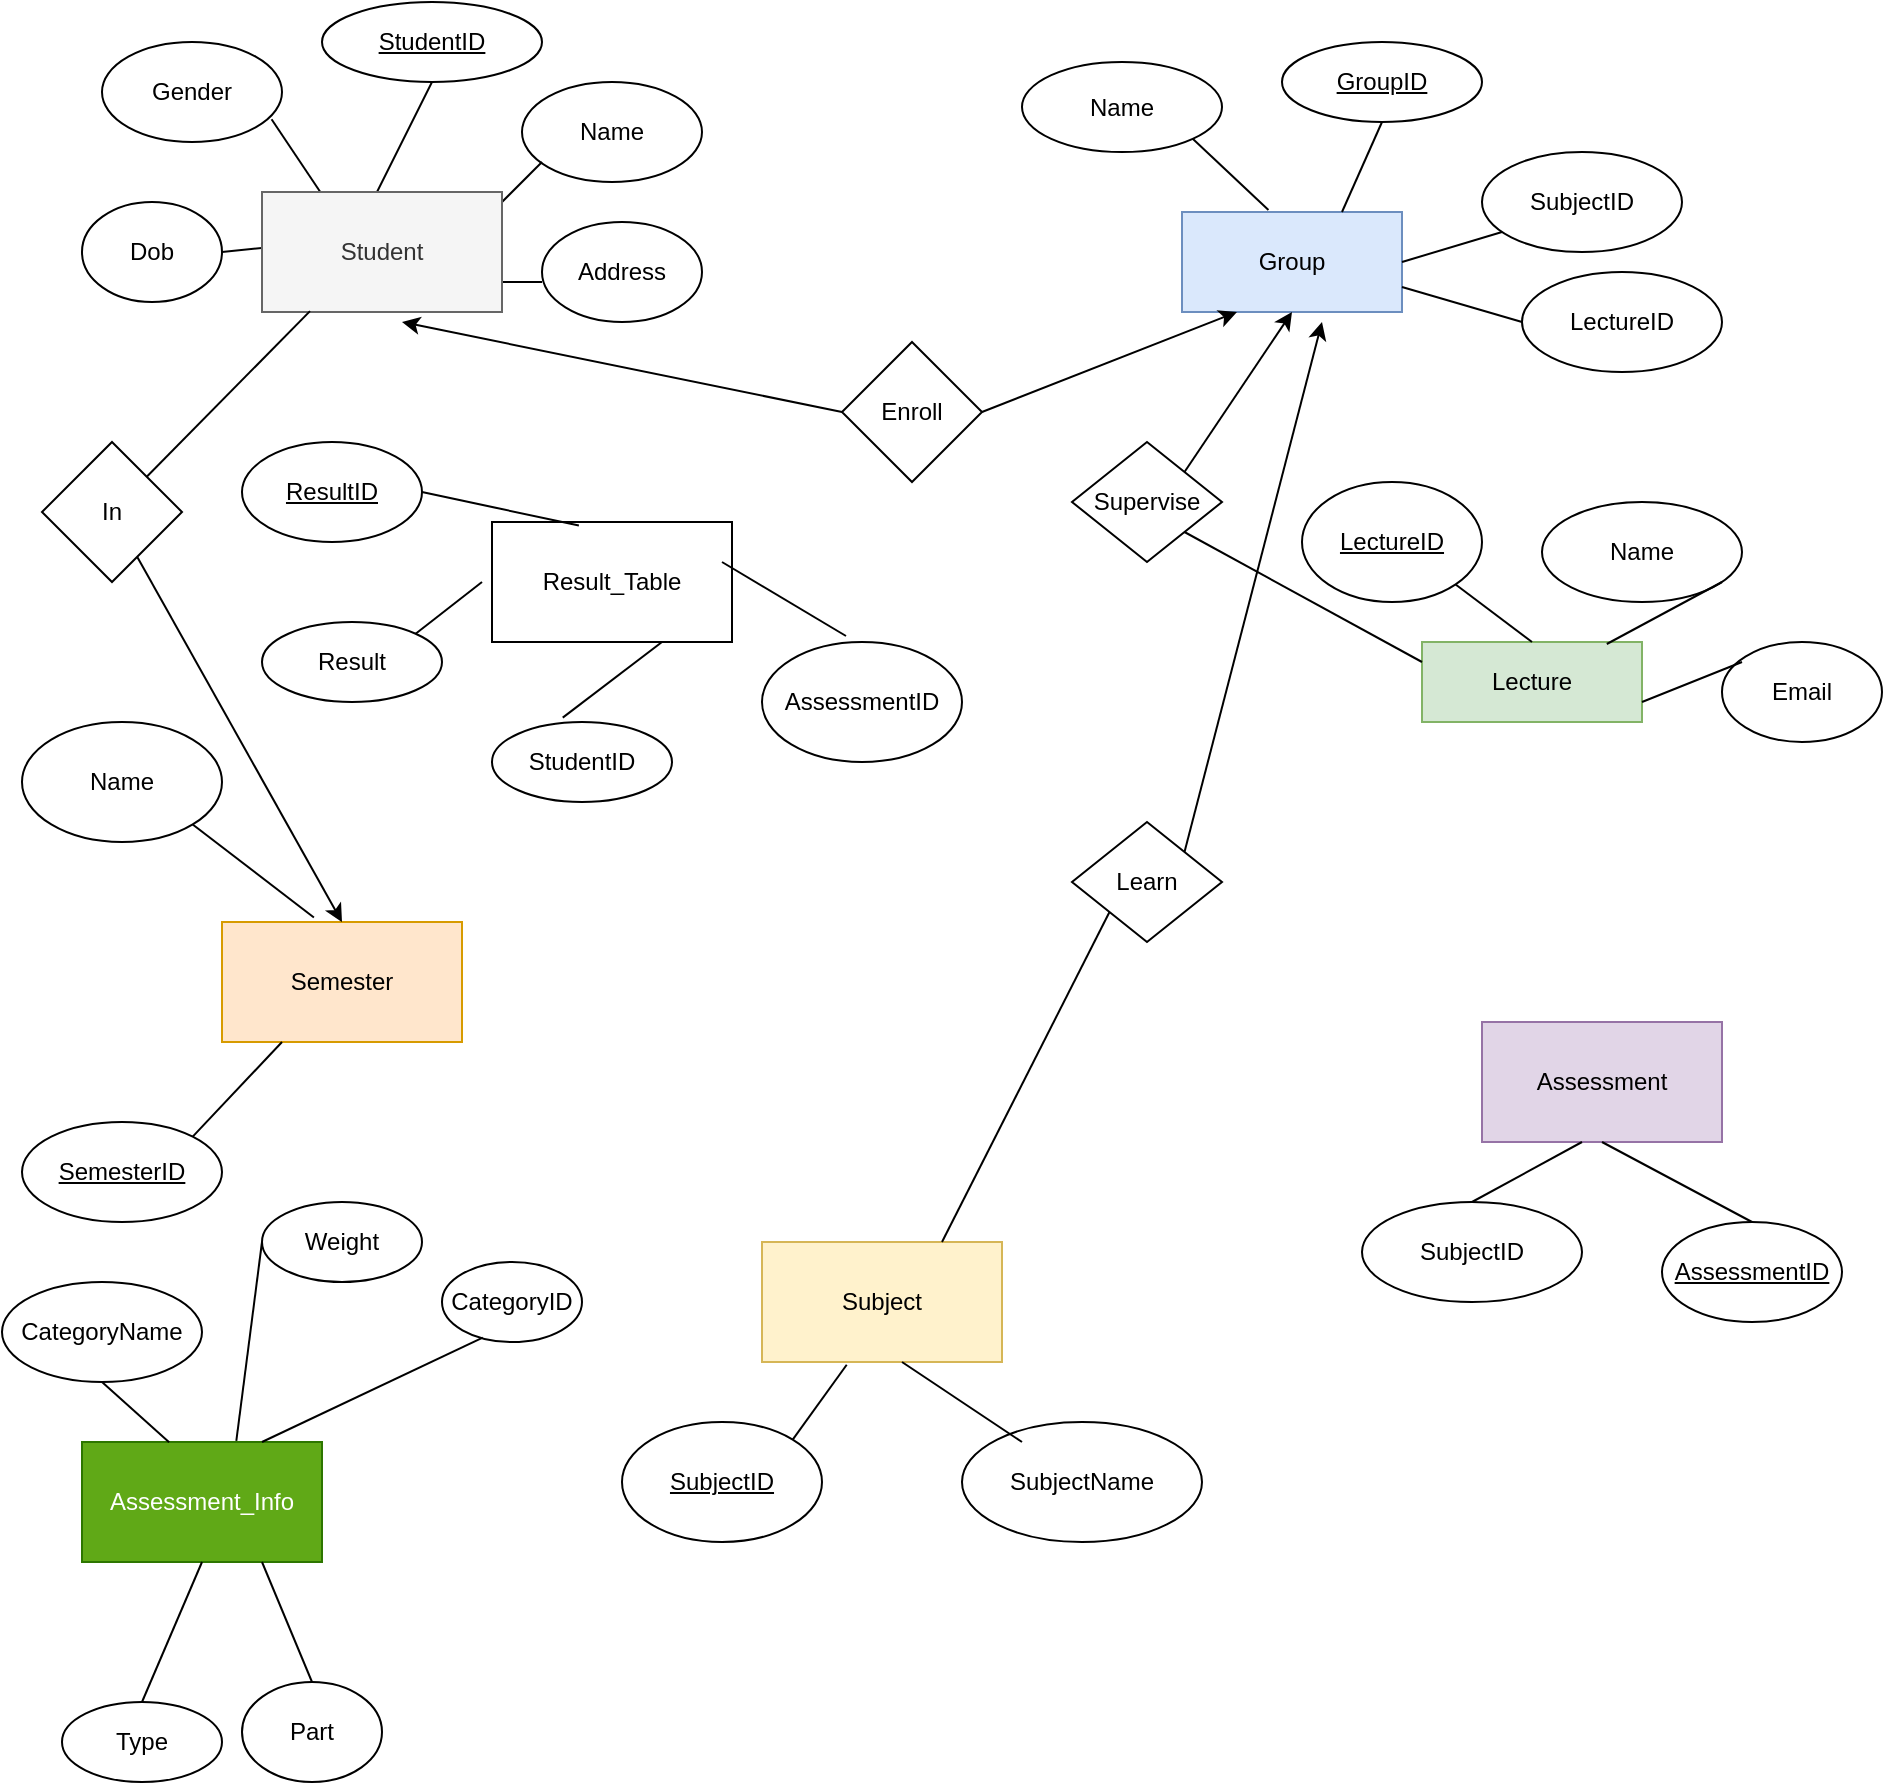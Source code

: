 <mxfile version="20.0.4" type="github">
  <diagram id="R2lEEEUBdFMjLlhIrx00" name="Page-1">
    <mxGraphModel dx="1038" dy="617" grid="1" gridSize="10" guides="1" tooltips="1" connect="1" arrows="1" fold="1" page="1" pageScale="1" pageWidth="1100" pageHeight="1700" math="0" shadow="0" extFonts="Permanent Marker^https://fonts.googleapis.com/css?family=Permanent+Marker">
      <root>
        <mxCell id="0" />
        <mxCell id="1" parent="0" />
        <mxCell id="8Aw5iDRZX28yzJOrs3gT-2" value="&lt;u&gt;StudentID&lt;/u&gt;" style="ellipse;whiteSpace=wrap;html=1;" vertex="1" parent="1">
          <mxGeometry x="160" y="40" width="110" height="40" as="geometry" />
        </mxCell>
        <mxCell id="8Aw5iDRZX28yzJOrs3gT-3" value="Name" style="ellipse;whiteSpace=wrap;html=1;" vertex="1" parent="1">
          <mxGeometry x="260" y="80" width="90" height="50" as="geometry" />
        </mxCell>
        <mxCell id="8Aw5iDRZX28yzJOrs3gT-4" value="Address" style="ellipse;whiteSpace=wrap;html=1;" vertex="1" parent="1">
          <mxGeometry x="270" y="150" width="80" height="50" as="geometry" />
        </mxCell>
        <mxCell id="8Aw5iDRZX28yzJOrs3gT-5" value="Dob" style="ellipse;whiteSpace=wrap;html=1;" vertex="1" parent="1">
          <mxGeometry x="40" y="140" width="70" height="50" as="geometry" />
        </mxCell>
        <mxCell id="8Aw5iDRZX28yzJOrs3gT-6" value="Gender" style="ellipse;whiteSpace=wrap;html=1;" vertex="1" parent="1">
          <mxGeometry x="50" y="60" width="90" height="50" as="geometry" />
        </mxCell>
        <mxCell id="8Aw5iDRZX28yzJOrs3gT-7" value="" style="endArrow=none;html=1;rounded=0;entryX=0.5;entryY=1;entryDx=0;entryDy=0;exitX=0.5;exitY=0;exitDx=0;exitDy=0;" edge="1" parent="1" target="8Aw5iDRZX28yzJOrs3gT-2">
          <mxGeometry width="50" height="50" relative="1" as="geometry">
            <mxPoint x="185" y="140" as="sourcePoint" />
            <mxPoint x="220" y="90" as="targetPoint" />
          </mxGeometry>
        </mxCell>
        <mxCell id="8Aw5iDRZX28yzJOrs3gT-8" value="" style="endArrow=none;html=1;rounded=0;entryX=0.25;entryY=0;entryDx=0;entryDy=0;exitX=0.942;exitY=0.772;exitDx=0;exitDy=0;exitPerimeter=0;" edge="1" parent="1" source="8Aw5iDRZX28yzJOrs3gT-6">
          <mxGeometry width="50" height="50" relative="1" as="geometry">
            <mxPoint x="110" y="130" as="sourcePoint" />
            <mxPoint x="162.5" y="140" as="targetPoint" />
          </mxGeometry>
        </mxCell>
        <mxCell id="8Aw5iDRZX28yzJOrs3gT-9" value="" style="endArrow=none;html=1;rounded=0;" edge="1" parent="1">
          <mxGeometry width="50" height="50" relative="1" as="geometry">
            <mxPoint x="230" y="160" as="sourcePoint" />
            <mxPoint x="270" y="120" as="targetPoint" />
          </mxGeometry>
        </mxCell>
        <mxCell id="8Aw5iDRZX28yzJOrs3gT-10" value="" style="endArrow=none;html=1;rounded=0;exitX=1;exitY=0.5;exitDx=0;exitDy=0;" edge="1" parent="1" source="8Aw5iDRZX28yzJOrs3gT-5">
          <mxGeometry width="50" height="50" relative="1" as="geometry">
            <mxPoint x="110" y="210" as="sourcePoint" />
            <mxPoint x="160" y="160" as="targetPoint" />
          </mxGeometry>
        </mxCell>
        <mxCell id="8Aw5iDRZX28yzJOrs3gT-11" value="" style="endArrow=none;html=1;rounded=0;exitX=1;exitY=0.75;exitDx=0;exitDy=0;" edge="1" parent="1" source="8Aw5iDRZX28yzJOrs3gT-12">
          <mxGeometry width="50" height="50" relative="1" as="geometry">
            <mxPoint x="230" y="207.5" as="sourcePoint" />
            <mxPoint x="270" y="180" as="targetPoint" />
          </mxGeometry>
        </mxCell>
        <mxCell id="8Aw5iDRZX28yzJOrs3gT-12" value="Student" style="rounded=0;whiteSpace=wrap;html=1;fillColor=#f5f5f5;fontColor=#333333;strokeColor=#666666;" vertex="1" parent="1">
          <mxGeometry x="130" y="135" width="120" height="60" as="geometry" />
        </mxCell>
        <mxCell id="8Aw5iDRZX28yzJOrs3gT-13" value="Group" style="rounded=0;whiteSpace=wrap;html=1;fillColor=#dae8fc;strokeColor=#6c8ebf;" vertex="1" parent="1">
          <mxGeometry x="590" y="145" width="110" height="50" as="geometry" />
        </mxCell>
        <mxCell id="8Aw5iDRZX28yzJOrs3gT-14" value="&lt;u&gt;GroupID&lt;/u&gt;" style="ellipse;whiteSpace=wrap;html=1;" vertex="1" parent="1">
          <mxGeometry x="640" y="60" width="100" height="40" as="geometry" />
        </mxCell>
        <mxCell id="8Aw5iDRZX28yzJOrs3gT-15" value="Name" style="ellipse;whiteSpace=wrap;html=1;" vertex="1" parent="1">
          <mxGeometry x="510" y="70" width="100" height="45" as="geometry" />
        </mxCell>
        <mxCell id="8Aw5iDRZX28yzJOrs3gT-16" value="SubjectID" style="ellipse;whiteSpace=wrap;html=1;" vertex="1" parent="1">
          <mxGeometry x="740" y="115" width="100" height="50" as="geometry" />
        </mxCell>
        <mxCell id="8Aw5iDRZX28yzJOrs3gT-17" value="" style="endArrow=none;html=1;rounded=0;entryX=1;entryY=1;entryDx=0;entryDy=0;exitX=0.393;exitY=-0.02;exitDx=0;exitDy=0;exitPerimeter=0;" edge="1" parent="1" source="8Aw5iDRZX28yzJOrs3gT-13" target="8Aw5iDRZX28yzJOrs3gT-15">
          <mxGeometry width="50" height="50" relative="1" as="geometry">
            <mxPoint x="630" y="135" as="sourcePoint" />
            <mxPoint x="640" y="105" as="targetPoint" />
          </mxGeometry>
        </mxCell>
        <mxCell id="8Aw5iDRZX28yzJOrs3gT-18" value="" style="endArrow=none;html=1;rounded=0;entryX=0.5;entryY=1;entryDx=0;entryDy=0;" edge="1" parent="1" target="8Aw5iDRZX28yzJOrs3gT-14">
          <mxGeometry width="50" height="50" relative="1" as="geometry">
            <mxPoint x="670" y="145" as="sourcePoint" />
            <mxPoint x="720" y="95" as="targetPoint" />
          </mxGeometry>
        </mxCell>
        <mxCell id="8Aw5iDRZX28yzJOrs3gT-19" value="" style="endArrow=none;html=1;rounded=0;exitX=1;exitY=0.5;exitDx=0;exitDy=0;" edge="1" parent="1" source="8Aw5iDRZX28yzJOrs3gT-13">
          <mxGeometry width="50" height="50" relative="1" as="geometry">
            <mxPoint x="700" y="205" as="sourcePoint" />
            <mxPoint x="750" y="155" as="targetPoint" />
          </mxGeometry>
        </mxCell>
        <mxCell id="8Aw5iDRZX28yzJOrs3gT-20" value="LectureID" style="ellipse;whiteSpace=wrap;html=1;" vertex="1" parent="1">
          <mxGeometry x="760" y="175" width="100" height="50" as="geometry" />
        </mxCell>
        <mxCell id="8Aw5iDRZX28yzJOrs3gT-21" value="" style="endArrow=none;html=1;rounded=0;exitX=1;exitY=0.75;exitDx=0;exitDy=0;entryX=0;entryY=0.5;entryDx=0;entryDy=0;" edge="1" parent="1" source="8Aw5iDRZX28yzJOrs3gT-13" target="8Aw5iDRZX28yzJOrs3gT-20">
          <mxGeometry width="50" height="50" relative="1" as="geometry">
            <mxPoint x="700" y="235" as="sourcePoint" />
            <mxPoint x="750" y="185" as="targetPoint" />
          </mxGeometry>
        </mxCell>
        <mxCell id="8Aw5iDRZX28yzJOrs3gT-22" value="Lecture" style="rounded=0;whiteSpace=wrap;html=1;fillColor=#d5e8d4;strokeColor=#82b366;" vertex="1" parent="1">
          <mxGeometry x="710" y="360" width="110" height="40" as="geometry" />
        </mxCell>
        <mxCell id="8Aw5iDRZX28yzJOrs3gT-23" value="&lt;u&gt;LectureID&lt;/u&gt;" style="ellipse;whiteSpace=wrap;html=1;" vertex="1" parent="1">
          <mxGeometry x="650" y="280" width="90" height="60" as="geometry" />
        </mxCell>
        <mxCell id="8Aw5iDRZX28yzJOrs3gT-24" value="Name" style="ellipse;whiteSpace=wrap;html=1;" vertex="1" parent="1">
          <mxGeometry x="770" y="290" width="100" height="50" as="geometry" />
        </mxCell>
        <mxCell id="8Aw5iDRZX28yzJOrs3gT-25" value="Email" style="ellipse;whiteSpace=wrap;html=1;" vertex="1" parent="1">
          <mxGeometry x="860" y="360" width="80" height="50" as="geometry" />
        </mxCell>
        <mxCell id="8Aw5iDRZX28yzJOrs3gT-26" value="" style="endArrow=none;html=1;rounded=0;entryX=1;entryY=1;entryDx=0;entryDy=0;exitX=0.5;exitY=0;exitDx=0;exitDy=0;" edge="1" parent="1" source="8Aw5iDRZX28yzJOrs3gT-22" target="8Aw5iDRZX28yzJOrs3gT-23">
          <mxGeometry width="50" height="50" relative="1" as="geometry">
            <mxPoint x="720" y="380" as="sourcePoint" />
            <mxPoint x="770" y="330" as="targetPoint" />
          </mxGeometry>
        </mxCell>
        <mxCell id="8Aw5iDRZX28yzJOrs3gT-27" value="" style="endArrow=none;html=1;rounded=0;exitX=0.84;exitY=0.025;exitDx=0;exitDy=0;exitPerimeter=0;" edge="1" parent="1" source="8Aw5iDRZX28yzJOrs3gT-22">
          <mxGeometry width="50" height="50" relative="1" as="geometry">
            <mxPoint x="810" y="380" as="sourcePoint" />
            <mxPoint x="860" y="330" as="targetPoint" />
          </mxGeometry>
        </mxCell>
        <mxCell id="8Aw5iDRZX28yzJOrs3gT-28" value="" style="endArrow=none;html=1;rounded=0;exitX=1;exitY=0.75;exitDx=0;exitDy=0;" edge="1" parent="1" source="8Aw5iDRZX28yzJOrs3gT-22">
          <mxGeometry width="50" height="50" relative="1" as="geometry">
            <mxPoint x="820" y="420" as="sourcePoint" />
            <mxPoint x="870" y="370" as="targetPoint" />
          </mxGeometry>
        </mxCell>
        <mxCell id="8Aw5iDRZX28yzJOrs3gT-29" value="Semester" style="rounded=0;whiteSpace=wrap;html=1;fillColor=#ffe6cc;strokeColor=#d79b00;" vertex="1" parent="1">
          <mxGeometry x="110" y="500" width="120" height="60" as="geometry" />
        </mxCell>
        <mxCell id="8Aw5iDRZX28yzJOrs3gT-30" value="&lt;u&gt;SemesterID&lt;/u&gt;" style="ellipse;whiteSpace=wrap;html=1;" vertex="1" parent="1">
          <mxGeometry x="10" y="600" width="100" height="50" as="geometry" />
        </mxCell>
        <mxCell id="8Aw5iDRZX28yzJOrs3gT-32" value="Name" style="ellipse;whiteSpace=wrap;html=1;" vertex="1" parent="1">
          <mxGeometry x="10" y="400" width="100" height="60" as="geometry" />
        </mxCell>
        <mxCell id="8Aw5iDRZX28yzJOrs3gT-33" value="" style="endArrow=none;html=1;rounded=0;entryX=1;entryY=1;entryDx=0;entryDy=0;exitX=0.383;exitY=-0.037;exitDx=0;exitDy=0;exitPerimeter=0;" edge="1" parent="1" source="8Aw5iDRZX28yzJOrs3gT-29" target="8Aw5iDRZX28yzJOrs3gT-32">
          <mxGeometry width="50" height="50" relative="1" as="geometry">
            <mxPoint x="140" y="480" as="sourcePoint" />
            <mxPoint x="190" y="430" as="targetPoint" />
          </mxGeometry>
        </mxCell>
        <mxCell id="8Aw5iDRZX28yzJOrs3gT-34" value="" style="endArrow=none;html=1;rounded=0;entryX=1;entryY=0;entryDx=0;entryDy=0;exitX=0.25;exitY=1;exitDx=0;exitDy=0;" edge="1" parent="1" source="8Aw5iDRZX28yzJOrs3gT-29" target="8Aw5iDRZX28yzJOrs3gT-30">
          <mxGeometry width="50" height="50" relative="1" as="geometry">
            <mxPoint x="210" y="460" as="sourcePoint" />
            <mxPoint x="260" y="410" as="targetPoint" />
          </mxGeometry>
        </mxCell>
        <mxCell id="8Aw5iDRZX28yzJOrs3gT-35" value="Subject" style="rounded=0;whiteSpace=wrap;html=1;fillColor=#fff2cc;strokeColor=#d6b656;" vertex="1" parent="1">
          <mxGeometry x="380" y="660" width="120" height="60" as="geometry" />
        </mxCell>
        <mxCell id="8Aw5iDRZX28yzJOrs3gT-36" value="&lt;u&gt;SubjectID&lt;/u&gt;" style="ellipse;whiteSpace=wrap;html=1;" vertex="1" parent="1">
          <mxGeometry x="310" y="750" width="100" height="60" as="geometry" />
        </mxCell>
        <mxCell id="8Aw5iDRZX28yzJOrs3gT-37" value="SubjectName" style="ellipse;whiteSpace=wrap;html=1;" vertex="1" parent="1">
          <mxGeometry x="480" y="750" width="120" height="60" as="geometry" />
        </mxCell>
        <mxCell id="8Aw5iDRZX28yzJOrs3gT-38" value="" style="endArrow=none;html=1;rounded=0;exitX=1;exitY=0;exitDx=0;exitDy=0;entryX=0.353;entryY=1.023;entryDx=0;entryDy=0;entryPerimeter=0;" edge="1" parent="1" source="8Aw5iDRZX28yzJOrs3gT-36" target="8Aw5iDRZX28yzJOrs3gT-35">
          <mxGeometry width="50" height="50" relative="1" as="geometry">
            <mxPoint x="360" y="760" as="sourcePoint" />
            <mxPoint x="410" y="710" as="targetPoint" />
          </mxGeometry>
        </mxCell>
        <mxCell id="8Aw5iDRZX28yzJOrs3gT-39" value="" style="endArrow=none;html=1;rounded=0;exitX=0.25;exitY=0.167;exitDx=0;exitDy=0;exitPerimeter=0;" edge="1" parent="1" source="8Aw5iDRZX28yzJOrs3gT-37">
          <mxGeometry width="50" height="50" relative="1" as="geometry">
            <mxPoint x="470" y="770" as="sourcePoint" />
            <mxPoint x="450" y="720" as="targetPoint" />
          </mxGeometry>
        </mxCell>
        <mxCell id="8Aw5iDRZX28yzJOrs3gT-40" value="Assessment" style="rounded=0;whiteSpace=wrap;html=1;fillColor=#e1d5e7;strokeColor=#9673a6;" vertex="1" parent="1">
          <mxGeometry x="740" y="550" width="120" height="60" as="geometry" />
        </mxCell>
        <mxCell id="8Aw5iDRZX28yzJOrs3gT-41" value="&lt;u&gt;AssessmentID&lt;/u&gt;" style="ellipse;whiteSpace=wrap;html=1;" vertex="1" parent="1">
          <mxGeometry x="830" y="650" width="90" height="50" as="geometry" />
        </mxCell>
        <mxCell id="8Aw5iDRZX28yzJOrs3gT-42" value="" style="endArrow=none;html=1;rounded=0;entryX=0.5;entryY=1;entryDx=0;entryDy=0;exitX=0.5;exitY=0;exitDx=0;exitDy=0;" edge="1" parent="1" source="8Aw5iDRZX28yzJOrs3gT-41" target="8Aw5iDRZX28yzJOrs3gT-40">
          <mxGeometry width="50" height="50" relative="1" as="geometry">
            <mxPoint x="840" y="660" as="sourcePoint" />
            <mxPoint x="890" y="610" as="targetPoint" />
          </mxGeometry>
        </mxCell>
        <mxCell id="8Aw5iDRZX28yzJOrs3gT-43" value="SubjectID" style="ellipse;whiteSpace=wrap;html=1;" vertex="1" parent="1">
          <mxGeometry x="680" y="640" width="110" height="50" as="geometry" />
        </mxCell>
        <mxCell id="8Aw5iDRZX28yzJOrs3gT-44" value="" style="endArrow=none;html=1;rounded=0;exitX=0.5;exitY=0;exitDx=0;exitDy=0;" edge="1" parent="1" source="8Aw5iDRZX28yzJOrs3gT-43">
          <mxGeometry width="50" height="50" relative="1" as="geometry">
            <mxPoint x="740" y="650" as="sourcePoint" />
            <mxPoint x="790" y="610" as="targetPoint" />
          </mxGeometry>
        </mxCell>
        <mxCell id="8Aw5iDRZX28yzJOrs3gT-46" value="Assessment_Info" style="rounded=0;whiteSpace=wrap;html=1;fillColor=#60a917;fontColor=#ffffff;strokeColor=#2D7600;" vertex="1" parent="1">
          <mxGeometry x="40" y="760" width="120" height="60" as="geometry" />
        </mxCell>
        <mxCell id="8Aw5iDRZX28yzJOrs3gT-47" value="CategoryID" style="ellipse;whiteSpace=wrap;html=1;" vertex="1" parent="1">
          <mxGeometry x="220" y="670" width="70" height="40" as="geometry" />
        </mxCell>
        <mxCell id="8Aw5iDRZX28yzJOrs3gT-48" value="Weight" style="ellipse;whiteSpace=wrap;html=1;" vertex="1" parent="1">
          <mxGeometry x="130" y="640" width="80" height="40" as="geometry" />
        </mxCell>
        <mxCell id="8Aw5iDRZX28yzJOrs3gT-49" value="Part" style="ellipse;whiteSpace=wrap;html=1;" vertex="1" parent="1">
          <mxGeometry x="120" y="880" width="70" height="50" as="geometry" />
        </mxCell>
        <mxCell id="8Aw5iDRZX28yzJOrs3gT-50" value="Type" style="ellipse;whiteSpace=wrap;html=1;" vertex="1" parent="1">
          <mxGeometry x="30" y="890" width="80" height="40" as="geometry" />
        </mxCell>
        <mxCell id="8Aw5iDRZX28yzJOrs3gT-51" value="CategoryName" style="ellipse;whiteSpace=wrap;html=1;" vertex="1" parent="1">
          <mxGeometry y="680" width="100" height="50" as="geometry" />
        </mxCell>
        <mxCell id="8Aw5iDRZX28yzJOrs3gT-52" value="" style="endArrow=none;html=1;rounded=0;entryX=0.363;entryY=0.003;entryDx=0;entryDy=0;exitX=0.5;exitY=1;exitDx=0;exitDy=0;entryPerimeter=0;" edge="1" parent="1" source="8Aw5iDRZX28yzJOrs3gT-51" target="8Aw5iDRZX28yzJOrs3gT-46">
          <mxGeometry width="50" height="50" relative="1" as="geometry">
            <mxPoint x="420" y="530" as="sourcePoint" />
            <mxPoint x="450" y="480" as="targetPoint" />
          </mxGeometry>
        </mxCell>
        <mxCell id="8Aw5iDRZX28yzJOrs3gT-53" value="" style="endArrow=none;html=1;rounded=0;entryX=0.5;entryY=1;entryDx=0;entryDy=0;exitX=0.5;exitY=0;exitDx=0;exitDy=0;" edge="1" parent="1" source="8Aw5iDRZX28yzJOrs3gT-50" target="8Aw5iDRZX28yzJOrs3gT-46">
          <mxGeometry width="50" height="50" relative="1" as="geometry">
            <mxPoint x="510" y="560" as="sourcePoint" />
            <mxPoint x="560" y="510" as="targetPoint" />
          </mxGeometry>
        </mxCell>
        <mxCell id="8Aw5iDRZX28yzJOrs3gT-54" value="" style="endArrow=none;html=1;rounded=0;entryX=0.291;entryY=0.945;entryDx=0;entryDy=0;entryPerimeter=0;exitX=0.75;exitY=0;exitDx=0;exitDy=0;" edge="1" parent="1" source="8Aw5iDRZX28yzJOrs3gT-46" target="8Aw5iDRZX28yzJOrs3gT-47">
          <mxGeometry width="50" height="50" relative="1" as="geometry">
            <mxPoint x="550" y="460" as="sourcePoint" />
            <mxPoint x="600" y="410" as="targetPoint" />
          </mxGeometry>
        </mxCell>
        <mxCell id="8Aw5iDRZX28yzJOrs3gT-55" value="" style="endArrow=none;html=1;rounded=0;entryX=0;entryY=0.5;entryDx=0;entryDy=0;exitX=0.643;exitY=-0.01;exitDx=0;exitDy=0;exitPerimeter=0;" edge="1" parent="1" source="8Aw5iDRZX28yzJOrs3gT-46" target="8Aw5iDRZX28yzJOrs3gT-48">
          <mxGeometry width="50" height="50" relative="1" as="geometry">
            <mxPoint x="570" y="510" as="sourcePoint" />
            <mxPoint x="620" y="460" as="targetPoint" />
          </mxGeometry>
        </mxCell>
        <mxCell id="8Aw5iDRZX28yzJOrs3gT-56" value="" style="endArrow=none;html=1;rounded=0;entryX=0.75;entryY=1;entryDx=0;entryDy=0;exitX=0.5;exitY=0;exitDx=0;exitDy=0;" edge="1" parent="1" source="8Aw5iDRZX28yzJOrs3gT-49" target="8Aw5iDRZX28yzJOrs3gT-46">
          <mxGeometry width="50" height="50" relative="1" as="geometry">
            <mxPoint x="570" y="540" as="sourcePoint" />
            <mxPoint x="620" y="490" as="targetPoint" />
          </mxGeometry>
        </mxCell>
        <mxCell id="8Aw5iDRZX28yzJOrs3gT-57" value="Result_Table" style="rounded=0;whiteSpace=wrap;html=1;" vertex="1" parent="1">
          <mxGeometry x="245" y="300" width="120" height="60" as="geometry" />
        </mxCell>
        <mxCell id="8Aw5iDRZX28yzJOrs3gT-58" value="&lt;u&gt;ResultID&lt;/u&gt;" style="ellipse;whiteSpace=wrap;html=1;" vertex="1" parent="1">
          <mxGeometry x="120" y="260" width="90" height="50" as="geometry" />
        </mxCell>
        <mxCell id="8Aw5iDRZX28yzJOrs3gT-59" value="Result" style="ellipse;whiteSpace=wrap;html=1;" vertex="1" parent="1">
          <mxGeometry x="130" y="350" width="90" height="40" as="geometry" />
        </mxCell>
        <mxCell id="8Aw5iDRZX28yzJOrs3gT-60" value="StudentID" style="ellipse;whiteSpace=wrap;html=1;" vertex="1" parent="1">
          <mxGeometry x="245" y="400" width="90" height="40" as="geometry" />
        </mxCell>
        <mxCell id="8Aw5iDRZX28yzJOrs3gT-61" value="AssessmentID" style="ellipse;whiteSpace=wrap;html=1;" vertex="1" parent="1">
          <mxGeometry x="380" y="360" width="100" height="60" as="geometry" />
        </mxCell>
        <mxCell id="8Aw5iDRZX28yzJOrs3gT-62" value="" style="endArrow=none;html=1;rounded=0;entryX=1;entryY=0.5;entryDx=0;entryDy=0;exitX=0.362;exitY=0.03;exitDx=0;exitDy=0;exitPerimeter=0;" edge="1" parent="1" source="8Aw5iDRZX28yzJOrs3gT-57" target="8Aw5iDRZX28yzJOrs3gT-58">
          <mxGeometry width="50" height="50" relative="1" as="geometry">
            <mxPoint x="200" y="330" as="sourcePoint" />
            <mxPoint x="250" y="280" as="targetPoint" />
          </mxGeometry>
        </mxCell>
        <mxCell id="8Aw5iDRZX28yzJOrs3gT-63" value="" style="endArrow=none;html=1;rounded=0;exitX=1;exitY=0;exitDx=0;exitDy=0;" edge="1" parent="1" source="8Aw5iDRZX28yzJOrs3gT-59">
          <mxGeometry width="50" height="50" relative="1" as="geometry">
            <mxPoint x="200" y="390" as="sourcePoint" />
            <mxPoint x="240" y="330" as="targetPoint" />
          </mxGeometry>
        </mxCell>
        <mxCell id="8Aw5iDRZX28yzJOrs3gT-64" value="" style="endArrow=none;html=1;rounded=0;exitX=0.393;exitY=-0.055;exitDx=0;exitDy=0;exitPerimeter=0;" edge="1" parent="1" source="8Aw5iDRZX28yzJOrs3gT-60">
          <mxGeometry width="50" height="50" relative="1" as="geometry">
            <mxPoint x="280" y="410" as="sourcePoint" />
            <mxPoint x="330" y="360" as="targetPoint" />
          </mxGeometry>
        </mxCell>
        <mxCell id="8Aw5iDRZX28yzJOrs3gT-65" value="" style="endArrow=none;html=1;rounded=0;exitX=0.42;exitY=-0.05;exitDx=0;exitDy=0;exitPerimeter=0;" edge="1" parent="1" source="8Aw5iDRZX28yzJOrs3gT-61">
          <mxGeometry width="50" height="50" relative="1" as="geometry">
            <mxPoint x="370" y="370" as="sourcePoint" />
            <mxPoint x="360" y="320" as="targetPoint" />
          </mxGeometry>
        </mxCell>
        <mxCell id="8Aw5iDRZX28yzJOrs3gT-66" value="Enroll" style="rhombus;whiteSpace=wrap;html=1;" vertex="1" parent="1">
          <mxGeometry x="420" y="210" width="70" height="70" as="geometry" />
        </mxCell>
        <mxCell id="8Aw5iDRZX28yzJOrs3gT-68" value="" style="endArrow=classic;html=1;rounded=0;exitX=0;exitY=0.5;exitDx=0;exitDy=0;" edge="1" parent="1" source="8Aw5iDRZX28yzJOrs3gT-66">
          <mxGeometry width="50" height="50" relative="1" as="geometry">
            <mxPoint x="220" y="240" as="sourcePoint" />
            <mxPoint x="200" y="200" as="targetPoint" />
          </mxGeometry>
        </mxCell>
        <mxCell id="8Aw5iDRZX28yzJOrs3gT-69" value="" style="endArrow=classic;html=1;rounded=0;exitX=1;exitY=0.5;exitDx=0;exitDy=0;entryX=0.25;entryY=1;entryDx=0;entryDy=0;" edge="1" parent="1" source="8Aw5iDRZX28yzJOrs3gT-66" target="8Aw5iDRZX28yzJOrs3gT-13">
          <mxGeometry width="50" height="50" relative="1" as="geometry">
            <mxPoint x="360" y="360" as="sourcePoint" />
            <mxPoint x="410" y="310" as="targetPoint" />
          </mxGeometry>
        </mxCell>
        <mxCell id="8Aw5iDRZX28yzJOrs3gT-70" value="Supervise" style="rhombus;whiteSpace=wrap;html=1;" vertex="1" parent="1">
          <mxGeometry x="535" y="260" width="75" height="60" as="geometry" />
        </mxCell>
        <mxCell id="8Aw5iDRZX28yzJOrs3gT-72" value="" style="endArrow=classic;html=1;rounded=0;entryX=0.5;entryY=1;entryDx=0;entryDy=0;exitX=1;exitY=0;exitDx=0;exitDy=0;" edge="1" parent="1" source="8Aw5iDRZX28yzJOrs3gT-70" target="8Aw5iDRZX28yzJOrs3gT-13">
          <mxGeometry width="50" height="50" relative="1" as="geometry">
            <mxPoint x="590" y="280" as="sourcePoint" />
            <mxPoint x="640" y="230" as="targetPoint" />
          </mxGeometry>
        </mxCell>
        <mxCell id="8Aw5iDRZX28yzJOrs3gT-74" value="" style="endArrow=none;html=1;rounded=0;entryX=1;entryY=1;entryDx=0;entryDy=0;exitX=0;exitY=0.25;exitDx=0;exitDy=0;" edge="1" parent="1" source="8Aw5iDRZX28yzJOrs3gT-22" target="8Aw5iDRZX28yzJOrs3gT-70">
          <mxGeometry width="50" height="50" relative="1" as="geometry">
            <mxPoint x="590" y="370" as="sourcePoint" />
            <mxPoint x="640" y="320" as="targetPoint" />
          </mxGeometry>
        </mxCell>
        <mxCell id="8Aw5iDRZX28yzJOrs3gT-75" value="Learn" style="rhombus;whiteSpace=wrap;html=1;" vertex="1" parent="1">
          <mxGeometry x="535" y="450" width="75" height="60" as="geometry" />
        </mxCell>
        <mxCell id="8Aw5iDRZX28yzJOrs3gT-76" value="" style="endArrow=none;html=1;rounded=0;entryX=0;entryY=1;entryDx=0;entryDy=0;exitX=0.75;exitY=0;exitDx=0;exitDy=0;" edge="1" parent="1" source="8Aw5iDRZX28yzJOrs3gT-35" target="8Aw5iDRZX28yzJOrs3gT-75">
          <mxGeometry width="50" height="50" relative="1" as="geometry">
            <mxPoint x="480" y="650" as="sourcePoint" />
            <mxPoint x="550" y="550" as="targetPoint" />
          </mxGeometry>
        </mxCell>
        <mxCell id="8Aw5iDRZX28yzJOrs3gT-77" value="" style="endArrow=classic;html=1;rounded=0;exitX=1;exitY=0;exitDx=0;exitDy=0;" edge="1" parent="1" source="8Aw5iDRZX28yzJOrs3gT-75">
          <mxGeometry width="50" height="50" relative="1" as="geometry">
            <mxPoint x="590" y="430" as="sourcePoint" />
            <mxPoint x="660" y="200" as="targetPoint" />
          </mxGeometry>
        </mxCell>
        <mxCell id="8Aw5iDRZX28yzJOrs3gT-78" value="In" style="rhombus;whiteSpace=wrap;html=1;" vertex="1" parent="1">
          <mxGeometry x="20" y="260" width="70" height="70" as="geometry" />
        </mxCell>
        <mxCell id="8Aw5iDRZX28yzJOrs3gT-79" value="" style="endArrow=none;html=1;rounded=0;entryX=0.2;entryY=0.993;entryDx=0;entryDy=0;entryPerimeter=0;" edge="1" parent="1" source="8Aw5iDRZX28yzJOrs3gT-78" target="8Aw5iDRZX28yzJOrs3gT-12">
          <mxGeometry width="50" height="50" relative="1" as="geometry">
            <mxPoint x="90" y="240" as="sourcePoint" />
            <mxPoint x="140" y="190" as="targetPoint" />
          </mxGeometry>
        </mxCell>
        <mxCell id="8Aw5iDRZX28yzJOrs3gT-81" value="" style="endArrow=classic;html=1;rounded=0;entryX=0.5;entryY=0;entryDx=0;entryDy=0;" edge="1" parent="1" source="8Aw5iDRZX28yzJOrs3gT-78" target="8Aw5iDRZX28yzJOrs3gT-29">
          <mxGeometry width="50" height="50" relative="1" as="geometry">
            <mxPoint x="60" y="370" as="sourcePoint" />
            <mxPoint x="110" y="320" as="targetPoint" />
          </mxGeometry>
        </mxCell>
      </root>
    </mxGraphModel>
  </diagram>
</mxfile>
